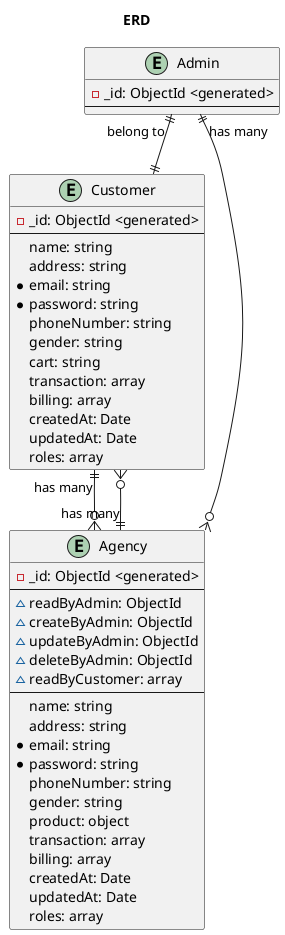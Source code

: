 @startuml Application use cases diagram
skinparam actorStyle awesome
title ERD


entity Customer{
    -_id: ObjectId <generated>
    --
    name: string 
    address: string 
    *email: string 
    *password: string
    phoneNumber: string 
    gender: string 
    cart: string
    transaction: array
    billing: array
    createdAt: Date
    updatedAt: Date
    roles: array
}

entity Agency{
    -_id: ObjectId <generated>
    --
    ~readByAdmin: ObjectId
    ~createByAdmin: ObjectId
    ~updateByAdmin: ObjectId
    ~deleteByAdmin: ObjectId
    ~readByCustomer: array
    --
    name: string
    address: string 
    *email: string 
    *password: string
    phoneNumber: string 
    gender: string 
    product: object
    transaction: array
    billing: array
    createdAt: Date
    updatedAt: Date
    roles: array
}


entity Admin{
    -_id: ObjectId <generated>
    --
}

Admin "belong to" ||--|| Customer
Customer "has many" ||--o{  Agency
Agency "has many" ||--o{  Customer
Admin "has many" ||--o{  Agency

@enduml